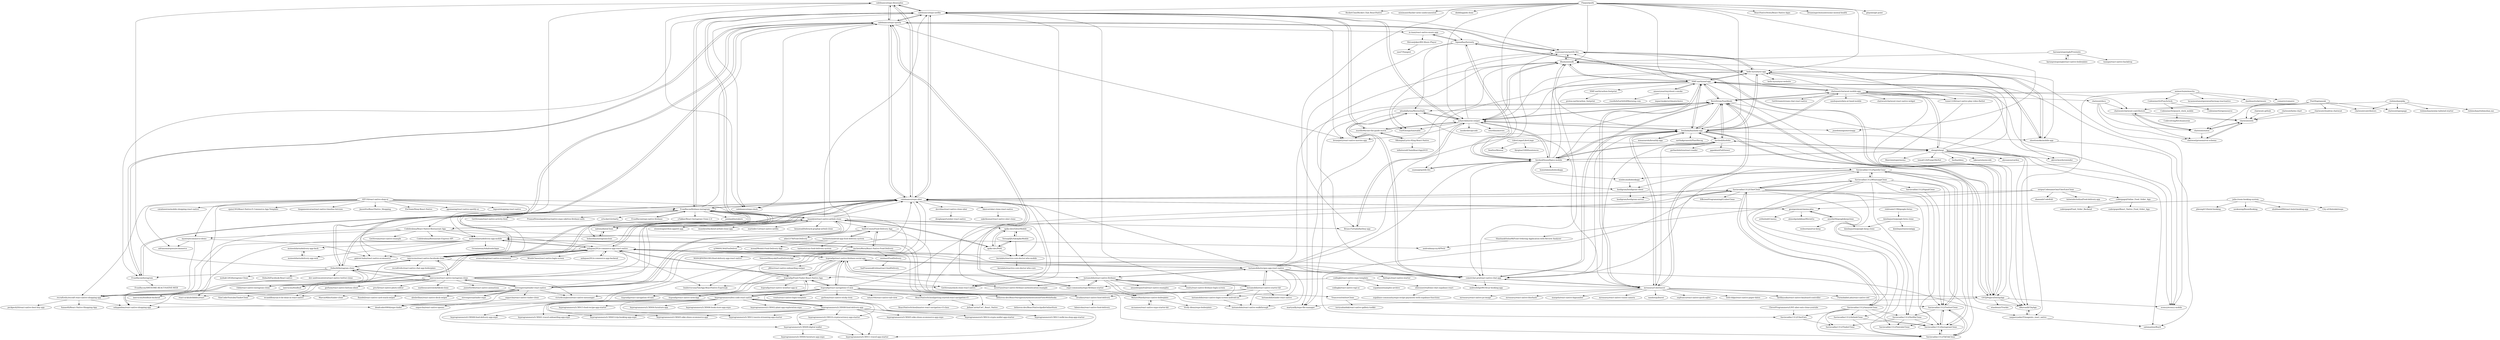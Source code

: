 digraph G {
"calebnance/expo-disneyplus" -> "calebnance/expo-netflix"
"calebnance/expo-disneyplus" -> "calebnance/expo-spotify"
"calebnance/expo-disneyplus" -> "calebnance/expo-uber"
"calebnance/expo-disneyplus" -> "calebnance/expo-slack"
"ATF19/react-native-shop-ui" -> "catalinmiron/mobile-shopping-react-native" ["e"=1]
"ATF19/react-native-shop-ui" -> "imandyie/react-native-airbnb-clone"
"ATF19/react-native-shop-ui" -> "sjain2393/React-Native-E-Commerce-App-Template"
"ATF19/react-native-shop-ui" -> "EvanBacon/firebase-instagram"
"ATF19/react-native-shop-ui" -> "adrianomarquess/ecommerce"
"ATF19/react-native-shop-ui" -> "Codebrahma/React-Native-Restaurant-App"
"ATF19/react-native-shop-ui" -> "thegamenicorus/react-native-timeline-listview" ["e"=1]
"ATF19/react-native-shop-ui" -> "JasonStu/ReactNative_Shopping" ["e"=1]
"ATF19/react-native-shop-ui" -> "EleTeam/Shop-React-Native" ["e"=1]
"ATF19/react-native-shop-ui" -> "moiseshilario/delivery-app-mobile"
"ATF19/react-native-shop-ui" -> "ggomaeng/react-native-spotify-ui" ["e"=1]
"ATF19/react-native-shop-ui" -> "bigsui/shopping-react-native" ["e"=1]
"ATF19/react-native-shop-ui" -> "recraftrelic/recraft-react-native-shopping-app"
"ATF19/react-native-shop-ui" -> "myntra/ecommerce-demo"
"ATF19/react-native-shop-ui" -> "react-ui-kit/dribbble2react" ["e"=1]
"SKempin/Lyrics-King-React-Native" -> "murillo94/cine-the-guide-movie"
"SKempin/Lyrics-King-React-Native" -> "Illu/moonwalk"
"SKempin/Lyrics-King-React-Native" -> "infinitered/ChainReactApp2019" ["e"=1]
"chatwoot/chatwoot-mobile-app" -> "BernStrom/YumMeals"
"chatwoot/chatwoot-mobile-app" -> "chatwoot/chatwoot-react-native-widget"
"chatwoot/chatwoot-mobile-app" -> "ecency/ecency-mobile"
"chatwoot/chatwoot-mobile-app" -> "chatwoot/docs"
"chatwoot/chatwoot-mobile-app" -> "osamaqarem/spotify-lite"
"chatwoot/chatwoot-mobile-app" -> "hello-nyxo/nyxo-app"
"chatwoot/chatwoot-mobile-app" -> "NMF-earth/nmf-app"
"chatwoot/chatwoot-mobile-app" -> "heylinda/heylinda-app"
"chatwoot/chatwoot-mobile-app" -> "llRizvanll/CliqApp"
"chatwoot/chatwoot-mobile-app" -> "chatwoot/chatwoot-contributors"
"chatwoot/chatwoot-mobile-app" -> "GetStream/stream-chat-react-native" ["e"=1]
"chatwoot/chatwoot-mobile-app" -> "tunm1228/react-native-play-video-flatlist"
"chatwoot/chatwoot-mobile-app" -> "umdsquare/data-at-hand-mobile"
"chatwoot/chatwoot-mobile-app" -> "ulangi/ulangi"
"chatwoot/chatwoot-mobile-app" -> "GSTJ/PegavaDatingApp"
"Flaque/quirk" -> "Illu/moonwalk"
"Flaque/quirk" -> "azhavrid/movie-swiper"
"Flaque/quirk" -> "heylinda/heylinda-app"
"Flaque/quirk" -> "NMF-earth/nmf-app"
"Flaque/quirk" -> "ReactNativeNews/React-Native-Apps" ["e"=1]
"Flaque/quirk" -> "farshed/SoundSpice-mobile"
"Flaque/quirk" -> "dreamingechoes/awesome-mental-health" ["e"=1]
"Flaque/quirk" -> "Bruno-Furtado/fastbuy-app"
"Flaque/quirk" -> "gitpoint/git-point" ["e"=1]
"Flaque/quirk" -> "hello-nyxo/nyxo-app"
"Flaque/quirk" -> "RocketChat/Rocket.Chat.ReactNative" ["e"=1]
"Flaque/quirk" -> "minimaxir/hacker-news-undocumented" ["e"=1]
"Flaque/quirk" -> "calebnance/expo-netflix"
"Flaque/quirk" -> "junedomingo/movieapp" ["e"=1]
"Flaque/quirk" -> "skidding/jobs-done" ["e"=1]
"sanjeevyadavIT/magento_react_native" -> "salomaoluiz/BuyIt"
"sanjeevyadavIT/magento_react_native" -> "llRizvanll/CliqApp"
"anhquan291/e-commerce-app-react-native" -> "anhquan291/e-commerce-app-backend"
"anhquan291/e-commerce-app-react-native" -> "eramudeep/react-native-ecommerce"
"anhquan291/e-commerce-app-react-native" -> "moiseshilario/delivery-app-mobile"
"anhquan291/e-commerce-app-react-native" -> "gabriel-hahn/react-native-ecommerce"
"anhquan291/e-commerce-app-react-native" -> "recraftrelic/recraft-react-native-shopping-app"
"anhquan291/e-commerce-app-react-native" -> "sanjeevyadavIT/magento_react_native"
"anhquan291/e-commerce-app-react-native" -> "solygambas/react-native-shopping-app"
"anhquan291/e-commerce-app-react-native" -> "cometchat-pro/react-native-chat-app"
"anhquan291/e-commerce-app-react-native" -> "WrathChaos/react-native-login-screen" ["e"=1]
"anhquan291/e-commerce-app-react-native" -> "iamvucms/react-native-facebook-clone"
"anhquan291/e-commerce-app-react-native" -> "itzpradip/Food-Finder-React-Native-App"
"anhquan291/e-commerce-app-react-native" -> "andresfelipe9619/car-booking-app"
"anhquan291/e-commerce-app-react-native" -> "calebnance/expo-uber"
"anhquan291/e-commerce-app-react-native" -> "itzpradip/react-native-firebase-social-app"
"anhquan291/e-commerce-app-react-native" -> "leaderruvuna/TaxiApp-ReactNative-ExpressJs"
"instamobile/recipes-app-react-native" -> "instamobile/react-native-starter-kit"
"instamobile/recipes-app-react-native" -> "cometchat-pro/react-native-chat-app"
"instamobile/recipes-app-react-native" -> "anhquan291/e-commerce-app-react-native"
"instamobile/recipes-app-react-native" -> "itzpradip/react-native-firebase-social-app"
"instamobile/recipes-app-react-native" -> "instamobile/react-native-firebase"
"instamobile/recipes-app-react-native" -> "BernStrom/YumMeals"
"instamobile/recipes-app-react-native" -> "instamobile/tinder-react-native"
"instamobile/recipes-app-react-native" -> "flatlogic/react-native-starter" ["e"=1]
"instamobile/recipes-app-react-native" -> "instamobile/react-native-walkthrough"
"instamobile/recipes-app-react-native" -> "instamobile/react-native-login-screen-android-ios"
"instamobile/recipes-app-react-native" -> "mrousavy/Colorwaver"
"instamobile/recipes-app-react-native" -> "heylinda/heylinda-app"
"instamobile/recipes-app-react-native" -> "itzpradip/Food-Finder-React-Native-App"
"instamobile/recipes-app-react-native" -> "calebnance/expo-uber"
"instamobile/recipes-app-react-native" -> "farshed/SoundSpice-mobile"
"stevenpersia/tinder-react-native" -> "stevenpersia/tinder-expo"
"stevenpersia/tinder-react-native" -> "imandyie/react-native-airbnb-clone"
"stevenpersia/tinder-react-native" -> "lhandel/react-native-card-stack-swiper" ["e"=1]
"stevenpersia/tinder-react-native" -> "alexbrillant/react-native-deck-swiper" ["e"=1]
"stevenpersia/tinder-react-native" -> "calebnance/expo-uber"
"stevenpersia/tinder-react-native" -> "iamvucms/react-native-instagram-clone"
"stevenpersia/tinder-react-native" -> "calebnance/expo-spotify"
"stevenpersia/tinder-react-native" -> "ozgurchn/react-native-tinder-clone"
"stevenpersia/tinder-react-native" -> "SimCoderYoutube/TinderClone" ["e"=1]
"stevenpersia/tinder-react-native" -> "deadcoder0904/expo-tinder"
"stevenpersia/tinder-react-native" -> "EvanBacon/firebase-instagram"
"stevenpersia/tinder-react-native" -> "Doha26/Instagram-clone"
"stevenpersia/tinder-react-native" -> "MarcinMiler/tinder-clone"
"stevenpersia/tinder-react-native" -> "react-ui-kit/dribbble2react" ["e"=1]
"stevenpersia/tinder-react-native" -> "victorkvarghese/react-native-messenger" ["e"=1]
"byprogrammers/lets-code-react-native" -> "byprogrammers/LCRN08-food-delivery-app"
"byprogrammers/lets-code-react-native" -> "byprogrammers/LCRN09-digital-wallet"
"byprogrammers/lets-code-react-native" -> "byprogrammers/LCRN10-cryptocurrency-app-starter"
"byprogrammers/lets-code-react-native" -> "byprogrammers/LCRN11-travel-app-starter"
"byprogrammers/lets-code-react-native" -> "byprogrammers/LCRN12-movie-streaming-app-starter"
"byprogrammers/lets-code-react-native" -> "byprogrammers/LCRN15-food-recipe-app-starter"
"byprogrammers/lets-code-react-native" -> "byprogrammers/LCRN13-milk-tea-shop-app-starter"
"byprogrammers/lets-code-react-native" -> "itzpradip/Food-Finder-React-Native-App"
"byprogrammers/lets-code-react-native" -> "byprogrammers/LCRN08-food-delivery-app-expo"
"byprogrammers/lets-code-react-native" -> "byprogrammers/LCRN04-furniture-app"
"byprogrammers/lets-code-react-native" -> "byprogrammers/LCRN01-travel-onboarding-app-expo"
"byprogrammers/lets-code-react-native" -> "byprogrammers/LCRN03-trip-booking-app-expo"
"byprogrammers/lets-code-react-native" -> "byprogrammers/LCRN06-book-store-app-expo"
"byprogrammers/lets-code-react-native" -> "byprogrammers/LCRN05-nike-shoes-ecommerce-app"
"byprogrammers/lets-code-react-native" -> "byprogrammers/LCRN02-plant-app-exploration-expo"
"codergogoi/Online_Food_Order_App" -> "codergogoi/React_Native_Food_Order_App"
"codergogoi/Online_Food_Order_App" -> "codergogoi/Food_Order_Backend"
"kimlimjustin/google-form-clone" -> "kimlimjustin/google-keep-clone"
"kimlimjustin/google-form-clone" -> "kimlimjustin/socialapp"
"julia-/room-booking-system" -> "jdwong415/hotel-booking"
"julia-/room-booking-system" -> "georgesimos/cinema-plus"
"julia-/room-booking-system" -> "neokoenig/RoomBooking" ["e"=1]
"julia-/room-booking-system" -> "shubhamd99/react-hotel-booking-app"
"julia-/room-booking-system" -> "City-of-Helsinki/respa"
"farshed/SoundSpice-mobile" -> "minhtc/audiobookapp"
"farshed/SoundSpice-mobile" -> "osamaq/spotify-lite"
"farshed/SoundSpice-mobile" -> "azhavrid/movie-swiper"
"farshed/SoundSpice-mobile" -> "Savinvadim1312/SpotifyClone"
"farshed/SoundSpice-mobile" -> "YajanaRao/Serenity"
"farshed/SoundSpice-mobile" -> "farshed/duofolio"
"farshed/SoundSpice-mobile" -> "hooligram/hooligram-client"
"farshed/SoundSpice-mobile" -> "heylinda/heylinda-app"
"farshed/SoundSpice-mobile" -> "cometchat-pro/react-native-chat-app"
"farshed/SoundSpice-mobile" -> "Illu/moonwalk"
"farshed/SoundSpice-mobile" -> "osamaqarem/spotify-lite"
"farshed/SoundSpice-mobile" -> "BernStrom/YumMeals"
"farshed/SoundSpice-mobile" -> "homielab/audiobookapp"
"farshed/SoundSpice-mobile" -> "hello-nyxo/nyxo-app"
"farshed/SoundSpice-mobile" -> "ulangi/ulangi"
"iamvucms/react-native-instagram-clone" -> "iamvucms/react-native-facebook-clone"
"iamvucms/react-native-instagram-clone" -> "Doha26/Instagram-clone"
"iamvucms/react-native-instagram-clone" -> "stevenpersia/tinder-react-native"
"iamvucms/react-native-instagram-clone" -> "1hbb/react-native-instagram-clone"
"iamvucms/react-native-instagram-clone" -> "iamvucms/foodhub"
"iamvucms/react-native-instagram-clone" -> "calebnance/expo-uber"
"iamvucms/react-native-instagram-clone" -> "anhquan291/e-commerce-app-react-native"
"iamvucms/react-native-instagram-clone" -> "wcandillon/can-it-be-done-in-react-native" ["e"=1]
"iamvucms/react-native-instagram-clone" -> "prscX/react-native-photo-editor" ["e"=1]
"iamvucms/react-native-instagram-clone" -> "matheuscastroweb/tiktok-clone" ["e"=1]
"iamvucms/react-native-instagram-clone" -> "juniorforlife/react-native-animations" ["e"=1]
"iamvucms/react-native-instagram-clone" -> "victorkvarghese/react-native-messenger" ["e"=1]
"iamvucms/react-native-instagram-clone" -> "gorhom/react-native-bottom-sheet" ["e"=1]
"iamvucms/react-native-instagram-clone" -> "imandyie/react-native-airbnb-clone"
"iamvucms/react-native-instagram-clone" -> "GetStream/slack-clone-react-native" ["e"=1]
"shwosner/realtime-chat-supabase-react" -> "supabase-community/expo-stripe-payments-with-supabase-functions"
"TernopilJS/AskApikoMobile" -> "kuralabs/reactive-core-doctor-who-mobile"
"TernopilJS/AskApikoMobile" -> "apiko-dev/GitterMobile"
"TernopilJS/AskApikoMobile" -> "apiko-dev/Perfi"
"apiko-dev/GitterMobile" -> "TernopilJS/AskApikoMobile"
"apiko-dev/GitterMobile" -> "apiko-dev/Perfi"
"apiko-dev/GitterMobile" -> "kuralabs/reactive-core-doctor-who-mobile"
"apiko-dev/Perfi" -> "apiko-dev/GitterMobile"
"apiko-dev/Perfi" -> "TernopilJS/AskApikoMobile"
"apiko-dev/Perfi" -> "kuralabs/reactive-core-doctor-who-mobile"
"apiko-dev/Perfi" -> "imandyie/react-native-airbnb-clone"
"imandyie/react-native-airbnb-clone" -> "imandyie/backend-airbnb-clone-app"
"imandyie/react-native-airbnb-clone" -> "stevenpersia/tinder-react-native"
"imandyie/react-native-airbnb-clone" -> "mariodev12/react-native-netflix" ["e"=1]
"imandyie/react-native-airbnb-clone" -> "benawad/fullstack-graphql-airbnb-clone" ["e"=1]
"imandyie/react-native-airbnb-clone" -> "steniowagner/bon-appetit-app" ["e"=1]
"imandyie/react-native-airbnb-clone" -> "calebnance/expo-uber"
"imandyie/react-native-airbnb-clone" -> "GetStream/slack-clone-react-native" ["e"=1]
"imandyie/react-native-airbnb-clone" -> "apiko-dev/Perfi"
"imandyie/react-native-airbnb-clone" -> "Codebrahma/React-Native-Restaurant-App"
"imandyie/react-native-airbnb-clone" -> "EvanBacon/firebase-instagram"
"imandyie/react-native-airbnb-clone" -> "apiko-dev/GitterMobile"
"imandyie/react-native-airbnb-clone" -> "AndroConsis/Food-Delivery-App"
"imandyie/react-native-airbnb-clone" -> "Bruno-Furtado/fastbuy-app"
"imandyie/react-native-airbnb-clone" -> "calebnance/expo-netflix"
"imandyie/react-native-airbnb-clone" -> "saitoxu/InstaClone"
"kuralabs/reactive-core-doctor-who-mobile" -> "kuralabs/reactive-core-doctor-who-core"
"ahnafalfariza/MoviesDaily" -> "azhavrid/movie-swiper"
"ahnafalfariza/MoviesDaily" -> "martymfly/expo-file-manager"
"ahnafalfariza/MoviesDaily" -> "cometchat-pro/react-native-chat-app"
"anselm94/googlekeepclone" -> "kimlimjustin/google-keep-clone"
"anselm94/googlekeepclone" -> "georgesimos/cinema-plus"
"anselm94/googlekeepclone" -> "wobsoriano/vue-keep"
"calebnance/expo-netflix" -> "calebnance/expo-spotify"
"calebnance/expo-netflix" -> "calebnance/expo-disneyplus"
"calebnance/expo-netflix" -> "calebnance/expo-uber"
"calebnance/expo-netflix" -> "calebnance/expo-slack"
"calebnance/expo-netflix" -> "osamaqarem/spotify-lite"
"calebnance/expo-netflix" -> "EvanBacon/Instagram"
"calebnance/expo-netflix" -> "azhavrid/movie-swiper"
"calebnance/expo-netflix" -> "murillo94/cine-the-guide-movie"
"calebnance/expo-netflix" -> "brunojs02/react-native-movies-app"
"calebnance/expo-netflix" -> "iamvucms/react-native-facebook-clone"
"calebnance/expo-netflix" -> "EvanBacon/firebase-instagram"
"calebnance/expo-netflix" -> "GetStream/slack-clone-react-native" ["e"=1]
"calebnance/expo-uber" -> "calebnance/expo-netflix"
"calebnance/expo-uber" -> "calebnance/expo-spotify"
"calebnance/expo-uber" -> "calebnance/expo-disneyplus"
"calebnance/expo-uber" -> "devrdias/react-native-clone-uber"
"calebnance/expo-uber" -> "calebnance/expo-slack"
"calebnance/expo-uber" -> "iamvucms/react-native-facebook-clone"
"calebnance/expo-uber" -> "solygambas/react-native-shopping-app"
"calebnance/expo-uber" -> "hkxicor/uber-clone-react-native"
"calebnance/expo-uber" -> "Savinvadim1312/UberClone"
"calebnance/expo-uber" -> "leaderruvuna/TaxiApp-ReactNative-ExpressJs"
"calebnance/expo-uber" -> "anhquan291/e-commerce-app-react-native"
"calebnance/expo-uber" -> "Doha26/Instagram-clone"
"calebnance/expo-uber" -> "EvanBacon/firebase-instagram"
"calebnance/expo-uber" -> "GetStream/slack-clone-react-native" ["e"=1]
"calebnance/expo-uber" -> "georgesimos/cinema-plus"
"iamvucms/react-native-facebook-clone" -> "iamvucms/react-native-instagram-clone"
"iamvucms/react-native-facebook-clone" -> "Doha26/Instagram-clone"
"iamvucms/react-native-facebook-clone" -> "iamvucms/foodhub"
"iamvucms/react-native-facebook-clone" -> "calebnance/expo-uber"
"iamvucms/react-native-facebook-clone" -> "GetStream/slack-clone-react-native" ["e"=1]
"iamvucms/react-native-facebook-clone" -> "calebnance/expo-spotify"
"iamvucms/react-native-facebook-clone" -> "anhquan291/e-commerce-app-react-native"
"iamvucms/react-native-facebook-clone" -> "calebnance/expo-disneyplus"
"iamvucms/react-native-facebook-clone" -> "recraftrelic/react-native-chat-app-boilerplate"
"iamvucms/react-native-facebook-clone" -> "calebnance/expo-netflix"
"anchetaWern/React-Native-Food-Delivery" -> "moiseshilario/delivery-app-mobile"
"anchetaWern/React-Native-Food-Delivery" -> "MANOJPATRA1991/food-delivery-app-react-native"
"anchetaWern/React-Native-Food-Delivery" -> "sivadass/react-native-food-delivery"
"anchetaWern/React-Native-Food-Delivery" -> "AndroConsis/Food-Delivery-App"
"anchetaWern/React-Native-Food-Delivery" -> "SimonielMusyoki/FoodDeliveryApp"
"anchetaWern/React-Native-Food-Delivery" -> "mishast/FoodDelivery"
"anchetaWern/React-Native-Food-Delivery" -> "solygambas/react-native-shopping-app"
"tunm1228/react-native-play-video-flatlist" -> "llRizvanll/CliqApp"
"animavita/animavita" -> "cometchat-pro/react-native-chat-app"
"animavita/animavita" -> "Codeminer42/Punchclock"
"animavita/animavita" -> "lucasmontano/openweathermap-reactnative" ["e"=1]
"animavita/animavita" -> "BernStrom/YumMeals"
"animavita/animavita" -> "danileao/rocketmusic"
"animavita/animavita" -> "comarev/comarev"
"EvanBacon/expo-native-firebase" -> "EvanBacon/firebase-instagram"
"bithoven-dev/ReactNavigationAuthenticationFlowsWithHooks" -> "bithoven-dev/ReactNativeApolloOnlineStore"
"Savinvadim1312/UberClone" -> "Savinvadim1312/AmazonClone"
"Savinvadim1312/UberClone" -> "Savinvadim1312/UberEats"
"Savinvadim1312/UberClone" -> "Savinvadim1312/WhatsappClone"
"Savinvadim1312/UberClone" -> "Savinvadim1312/InstagramClone"
"Savinvadim1312/UberClone" -> "Savinvadim1312/AirbnbClone"
"Savinvadim1312/UberClone" -> "Savinvadim1312/TikTokClone"
"Savinvadim1312/UberClone" -> "Savinvadim1312/NetflixClone"
"Savinvadim1312/UberClone" -> "Savinvadim1312/SpotifyClone"
"Savinvadim1312/UberClone" -> "Savinvadim1312/TwitterClone"
"Savinvadim1312/UberClone" -> "EfficientProgramming01/uberClone"
"Savinvadim1312/UberClone" -> "calebnance/expo-uber"
"Savinvadim1312/UberClone" -> "Savinvadim1312/YoutubeClone"
"cometchat-pro/react-native-chat-app" -> "BernStrom/YumMeals"
"cometchat-pro/react-native-chat-app" -> "ahnafalfariza/MoviesDaily"
"cometchat-pro/react-native-chat-app" -> "andresfelipe9619/car-booking-app"
"cometchat-pro/react-native-chat-app" -> "mrousavy/Colorwaver"
"recraftrelic/recraft-react-native-shopping-app" -> "peckpeck20/react-native-best-buy-app"
"recraftrelic/recraft-react-native-shopping-app" -> "solygambas/react-native-shopping-app"
"recraftrelic/recraft-react-native-shopping-app" -> "Sanan4li/React-Native-Shopping-App"
"LibreLingo/LibreLingo" -> "tkrajina/10000sentences"
"LibreLingo/LibreLingo" -> "SeaDve/Mousai" ["e"=1]
"LibreLingo/LibreLingo" -> "ulangi/ulangi"
"byprogrammers/LCRN09-digital-wallet" -> "byprogrammers/LCRN11-travel-app-starter"
"byprogrammers/LCRN09-digital-wallet" -> "byprogrammers/LCRN04-furniture-app-expo"
"mcnamee/react-native-expo-starter-kit" -> "WataruMaeda/react-native-boilerplate"
"georgesimos/cinema-plus" -> "orifmilod/iCinema" ["e"=1]
"georgesimos/cinema-plus" -> "calebnance/expo-uber"
"georgesimos/cinema-plus" -> "ahmedgulabkhan/MovieGo"
"georgesimos/cinema-plus" -> "anselm94/googlekeepclone"
"mishast/FoodDelivery" -> "SaiPrasannaKrishna/react-foodDelivery"
"instamobile/react-native-firebase" -> "expo-community/expo-firebase-starter"
"instamobile/react-native-firebase" -> "instamobile/react-native-starter-kit"
"instamobile/react-native-firebase" -> "amandeepmittal/react-native-examples" ["e"=1]
"instamobile/react-native-firebase" -> "itzpradip/react-native-firebase-social-app"
"instamobile/react-native-firebase" -> "instamobile/react-native-walkthrough"
"instamobile/react-native-firebase" -> "venits/react-native-firebase-login-screen" ["e"=1]
"instamobile/react-native-firebase" -> "instamobile/recipes-app-react-native"
"instamobile/react-native-firebase" -> "calebnance/expo-uber"
"instamobile/react-native-firebase" -> "instamobile/react-native-login-screen-android-ios"
"instamobile/react-native-firebase" -> "WataruMaeda/react-native-boilerplate"
"instamobile/react-native-firebase" -> "invertase/react-native-firebase-authentication-example"
"minhtc/audiobookapp" -> "hooligram/hooligram-client"
"sergeyCodenameOne/UberEatsClone" -> "shannah/CodeRAD"
"sergeyCodenameOne/UberEatsClone" -> "calebnance/expo-uber"
"sergeyCodenameOne/UberEatsClone" -> "ShashankSinha98/Food-Ordering-Application-with-Review-Analyzer"
"sergeyCodenameOne/UberEatsClone" -> "Ashwinbicholiya/Food-delivery-app" ["e"=1]
"sergeyCodenameOne/UberEatsClone" -> "codergogoi/Online_Food_Order_App"
"calebnance/expo-spotify" -> "calebnance/expo-netflix"
"calebnance/expo-spotify" -> "calebnance/expo-uber"
"calebnance/expo-spotify" -> "calebnance/expo-disneyplus"
"calebnance/expo-spotify" -> "calebnance/expo-slack"
"calebnance/expo-spotify" -> "EvanBacon/Instagram"
"calebnance/expo-spotify" -> "osamaqarem/spotify-lite"
"calebnance/expo-spotify" -> "iamvucms/react-native-facebook-clone"
"calebnance/expo-spotify" -> "YajanaRao/Serenity"
"calebnance/expo-spotify" -> "brunojs02/react-native-movies-app"
"calebnance/expo-spotify" -> "m-inan/react-native-music-app"
"calebnance/expo-spotify" -> "expo-community/expo-firebase-starter"
"calebnance/expo-spotify" -> "Doha26/Instagram-clone"
"murillo94/cine-the-guide-movie" -> "brunojs02/react-native-movies-app"
"murillo94/cine-the-guide-movie" -> "azhavrid/movie-swiper"
"murillo94/cine-the-guide-movie" -> "SKempin/Lyrics-King-React-Native"
"murillo94/cine-the-guide-movie" -> "calebnance/expo-netflix"
"Doha26/Instagram-clone" -> "Doha26/Facebook-React-native"
"Doha26/Instagram-clone" -> "iamvucms/react-native-instagram-clone"
"Doha26/Instagram-clone" -> "iamvucms/react-native-facebook-clone"
"Doha26/Instagram-clone" -> "1hbb/react-native-instagram-clone"
"Doha26/Instagram-clone" -> "calebnance/expo-uber"
"Doha26/Instagram-clone" -> "dev-andremonteiro/react-native-twitter-clone" ["e"=1]
"Doha26/Instagram-clone" -> "EvanBacon/Instagram"
"Doha26/Instagram-clone" -> "deadcoder0904/expo-tinder"
"Doha26/Instagram-clone" -> "calebnance/expo-spotify"
"Doha26/Instagram-clone" -> "calebnance/expo-disneyplus"
"Doha26/Instagram-clone" -> "mohak1283/Instagram-Clone" ["e"=1]
"rishimohan/pika" -> "rishimohan/rishimohan.me"
"rishimohan/pika" -> "chatwoot/openpage"
"rishimohan/pika" -> "rishimohan/nextjs-tailwind-starter"
"rishimohan/pika" -> "chatwoot/chatwoot-contributors"
"rishimohan/pika" -> "chatwoot/contributors"
"hello-nyxo/nyxo-app" -> "shootismoke/mobile-app"
"hello-nyxo/nyxo-app" -> "NMF-earth/nmf-app"
"hello-nyxo/nyxo-app" -> "osamaqarem/spotify-lite"
"hello-nyxo/nyxo-app" -> "Illu/moonwalk"
"hello-nyxo/nyxo-app" -> "ecency/ecency-mobile"
"hello-nyxo/nyxo-app" -> "hello-nyxo/nyxo-website"
"hello-nyxo/nyxo-app" -> "akiver/wordsreminder"
"hello-nyxo/nyxo-app" -> "heylinda/heylinda-app"
"azhavrid/movie-swiper" -> "Illu/moonwalk"
"azhavrid/movie-swiper" -> "ahnafalfariza/MoviesDaily"
"azhavrid/movie-swiper" -> "farshed/SoundSpice-mobile"
"azhavrid/movie-swiper" -> "brunojs02/react-native-movies-app"
"azhavrid/movie-swiper" -> "BernStrom/YumMeals"
"azhavrid/movie-swiper" -> "Bruno-Furtado/fastbuy-app"
"azhavrid/movie-swiper" -> "murillo94/cine-the-guide-movie"
"azhavrid/movie-swiper" -> "EarlGeorge/timetable"
"azhavrid/movie-swiper" -> "calebnance/expo-netflix"
"azhavrid/movie-swiper" -> "osamaqarem/spotify-lite"
"azhavrid/movie-swiper" -> "junedomingo/movieapp" ["e"=1]
"azhavrid/movie-swiper" -> "heylinda/heylinda-app"
"azhavrid/movie-swiper" -> "hello-nyxo/nyxo-app"
"azhavrid/movie-swiper" -> "insiderdev/qrcode"
"azhavrid/movie-swiper" -> "vitordino/movies"
"expo-community/expo-firebase-starter" -> "instamobile/react-native-firebase"
"expo-community/expo-firebase-starter" -> "calebnance/expo-spotify"
"expo-community/expo-firebase-starter" -> "calebnance/expo-uber"
"expo-community/expo-firebase-starter" -> "WataruMaeda/react-native-boilerplate"
"osamaq/spotify-lite" -> "farshed/SoundSpice-mobile"
"Illu/moonwalk" -> "azhavrid/movie-swiper"
"Illu/moonwalk" -> "hello-nyxo/nyxo-app"
"Illu/moonwalk" -> "NMF-earth/nmf-app"
"Illu/moonwalk" -> "EarlGeorge/timetable"
"Illu/moonwalk" -> "osamaqarem/spotify-lite"
"Illu/moonwalk" -> "shootismoke/mobile-app"
"Illu/moonwalk" -> "cometchat-pro/react-native-chat-app"
"m-inan/react-native-music-app" -> "YajanaRao/Serenity"
"m-inan/react-native-music-app" -> "ShivamJoker/RN-Music-Player"
"osamaqarem/spotify-lite" -> "hello-nyxo/nyxo-app"
"osamaqarem/spotify-lite" -> "tunm1228/react-native-play-video-flatlist"
"osamaqarem/spotify-lite" -> "EarlGeorge/timetable"
"osamaqarem/spotify-lite" -> "Illu/moonwalk"
"osamaqarem/spotify-lite" -> "calebnance/expo-spotify"
"NMF-earth/carbon-footprint" -> "protea-earth/carbon_footprint"
"NMF-earth/nmf-app" -> "hello-nyxo/nyxo-app"
"NMF-earth/nmf-app" -> "shootismoke/mobile-app"
"NMF-earth/nmf-app" -> "amaurymartiny/shoot-i-smoke"
"NMF-earth/nmf-app" -> "heylinda/heylinda-app"
"NMF-earth/nmf-app" -> "Illu/moonwalk"
"NMF-earth/nmf-app" -> "NMF-earth/carbon-footprint"
"NMF-earth/nmf-app" -> "BernStrom/YumMeals"
"NMF-earth/nmf-app" -> "osamaqarem/spotify-lite"
"NMF-earth/nmf-app" -> "chatwoot/chatwoot-mobile-app"
"NMF-earth/nmf-app" -> "osamaq/spotify-lite"
"NMF-earth/nmf-app" -> "mrousavy/Colorwaver"
"NMF-earth/nmf-app" -> "GSTJ/PegavaDatingApp"
"NMF-earth/nmf-app" -> "salomaoluiz/BuyIt"
"NMF-earth/nmf-app" -> "cometchat-pro/react-native-chat-app"
"NMF-earth/nmf-app" -> "azhavrid/movie-swiper"
"instamobile/react-native-starter-kit" -> "instamobile/react-native-firebase"
"instamobile/react-native-starter-kit" -> "instamobile/recipes-app-react-native"
"instamobile/react-native-starter-kit" -> "instamobile/react-native-walkthrough"
"instamobile/react-native-starter-kit" -> "instamobile/tinder-react-native"
"instamobile/react-native-starter-kit" -> "recraftrelic/recraft-react-native-shopping-app"
"instamobile/react-native-starter-kit" -> "instamobile/react-native-login-screen-android-ios"
"instamobile/react-native-starter-kit" -> "victorkvarghese/react-native-messenger" ["e"=1]
"instamobile/react-native-starter-kit" -> "sivadass/react-native-food-delivery"
"instamobile/react-native-starter-kit" -> "calebnance/expo-netflix"
"itzpradip/Food-Finder-React-Native-App" -> "itzpradip/react-native-firebase-social-app"
"itzpradip/Food-Finder-React-Native-App" -> "itzpradip/react-navigation-v5-mix"
"itzpradip/Food-Finder-React-Native-App" -> "byprogrammers/lets-code-react-native"
"itzpradip/Food-Finder-React-Native-App" -> "itzpradip/react-native-newsApp"
"itzpradip/Food-Finder-React-Native-App" -> "anhquan291/e-commerce-app-react-native"
"itzpradip/Food-Finder-React-Native-App" -> "calebnance/expo-uber"
"itzpradip/Food-Finder-React-Native-App" -> "leaderruvuna/TaxiApp-ReactNative-ExpressJs"
"itzpradip/Food-Finder-React-Native-App" -> "itzpradip/react-native-weather-app-ui"
"karanpratapsingh/Proximity" -> "karanpratapsingh/react-native-boilerplate"
"karanpratapsingh/Proximity" -> "tmmgn/react-native-backdrop"
"karanpratapsingh/Proximity" -> "Illu/moonwalk"
"rohitsaini1196/google-forms" -> "kimlimjustin/google-form-clone"
"instamobile/react-native-login-screen-android-ios" -> "instamobile/react-native-walkthrough"
"itzpradip/react-native-firebase-social-app" -> "itzpradip/Food-Finder-React-Native-App"
"itzpradip/react-native-firebase-social-app" -> "itzpradip/react-navigation-v5-mix"
"itzpradip/react-native-firebase-social-app" -> "anhquan291/e-commerce-app-react-native"
"itzpradip/react-native-firebase-social-app" -> "instamobile/react-native-firebase"
"itzpradip/react-native-firebase-social-app" -> "itzpradip/react-navigation-v6-mix"
"itzpradip/react-native-firebase-social-app" -> "cometchat-pro/react-native-chat-app"
"itzpradip/react-native-firebase-social-app" -> "instamobile/recipes-app-react-native"
"itzpradip/react-native-firebase-social-app" -> "invertase/react-native-firebase-authentication-example"
"itzpradip/react-native-firebase-social-app" -> "jfilter/react-native-onboarding-swiper" ["e"=1]
"itzpradip/react-native-firebase-social-app" -> "itzpradip/react-native-newsApp"
"EvanBacon/Instagram" -> "EvanBacon/AWESOME-REACT-NATIVE-WEB" ["e"=1]
"EvanBacon/Instagram" -> "calebnance/expo-spotify"
"EvanBacon/Instagram" -> "EvanBacon/firebase-instagram"
"Trancever/twitterClone" -> "Savinvadim1312/TwitterClone"
"Trancever/twitterClone" -> "terrysahaidak/react-native-gallery-toolkit" ["e"=1]
"YajanaRao/Serenity" -> "martymfly/expo-file-manager"
"YajanaRao/Serenity" -> "m-inan/react-native-music-app"
"YajanaRao/Serenity" -> "GSTJ/PegavaDatingApp"
"YajanaRao/Serenity" -> "farshed/SoundSpice-mobile"
"YajanaRao/Serenity" -> "ahnafalfariza/MoviesDaily"
"YajanaRao/Serenity" -> "osamaqarem/spotify-lite"
"AndroConsis/Food-Delivery-App" -> "sivadass/react-native-food-delivery"
"AndroConsis/Food-Delivery-App" -> "anchetaWern/React-Native-Food-Delivery"
"AndroConsis/Food-Delivery-App" -> "tazimete/android-app-food-delivery-system"
"AndroConsis/Food-Delivery-App" -> "moiseshilario/delivery-app-mobile"
"AndroConsis/Food-Delivery-App" -> "adar2378/Food-Delivery"
"saitoxu/InstaClone" -> "holasebas/instagramclone"
"saitoxu/InstaClone" -> "EvanBacon/firebase-instagram"
"holasebas/instagramclone" -> "saitoxu/InstaClone"
"Codebrahma/React-Native-Restaurant-App" -> "Codebrahma/Restaurant-Express-API"
"Codebrahma/React-Native-Restaurant-App" -> "myntra/ecommerce-demo"
"Codebrahma/React-Native-Restaurant-App" -> "sivadass/react-native-food-delivery"
"Codebrahma/React-Native-Restaurant-App" -> "moiseshilario/delivery-app-mobile"
"Codebrahma/React-Native-Restaurant-App" -> "recraftrelic/recraft-react-native-shopping-app"
"Codebrahma/React-Native-Restaurant-App" -> "anhquan291/e-commerce-app-react-native"
"Codebrahma/React-Native-Restaurant-App" -> "imandyie/react-native-airbnb-clone"
"Codebrahma/React-Native-Restaurant-App" -> "GetStream/react-native-example" ["e"=1]
"Codebrahma/React-Native-Restaurant-App" -> "gabriel-hahn/react-native-ecommerce"
"itzpradip/react-navigation-v5-mix" -> "itzpradip/Food-Finder-React-Native-App"
"itzpradip/react-navigation-v5-mix" -> "itzpradip/react-native-firebase-social-app"
"itzpradip/react-navigation-v5-mix" -> "bithoven-dev/ReactNavigationAuthenticationFlowsWithHooks"
"itzpradip/react-navigation-v5-mix" -> "byprogrammers/lets-code-react-native"
"itzpradip/react-navigation-v5-mix" -> "ReactNativeSchool/getting-started-react-navigation-v5"
"itzpradip/react-navigation-v5-mix" -> "venits/react-native-login-template" ["e"=1]
"itzpradip/react-navigation-v5-mix" -> "itzpradip/react-navigation-v6-mix"
"itzpradip/react-navigation-v5-mix" -> "itzpradip/react-native-newsApp"
"itzpradip/react-navigation-v5-mix" -> "byprogrammers/LCRN08-food-delivery-app"
"itzpradip/react-navigation-v5-mix" -> "Savinvadim1312/UberClone"
"itzpradip/react-navigation-v5-mix" -> "gorhom/react-native-sticky-item" ["e"=1]
"itzpradip/react-navigation-v5-mix" -> "Trancever/twitterClone"
"itzpradip/react-navigation-v5-mix" -> "wcandillon/can-it-be-done-in-react-native" ["e"=1]
"itzpradip/react-navigation-v5-mix" -> "JulianCurrie/CwC_React_Native"
"itzpradip/react-navigation-v5-mix" -> "satya164/react-native-tab-view" ["e"=1]
"Savinvadim1312/UberEats" -> "Savinvadim1312/TinderClone"
"Savinvadim1312/WhatsappClone" -> "Savinvadim1312/InstagramClone"
"Savinvadim1312/WhatsappClone" -> "Savinvadim1312/TwitterClone"
"Savinvadim1312/WhatsappClone" -> "Savinvadim1312/SpotifyClone"
"Savinvadim1312/WhatsappClone" -> "Savinvadim1312/TikTokClone"
"Savinvadim1312/WhatsappClone" -> "Savinvadim1312/SignalClone"
"Savinvadim1312/WhatsappClone" -> "Savinvadim1312/UberClone"
"Savinvadim1312/WhatsappClone" -> "Savinvadim1312/NetflixClone"
"Savinvadim1312/WhatsappClone" -> "Savinvadim1312/AmazonClone"
"Savinvadim1312/WhatsappClone" -> "Savinvadim1312/YoutubeClone"
"farshed/duofolio" -> "BernStrom/YumMeals"
"farshed/duofolio" -> "farshed/SoundSpice-mobile"
"farshed/duofolio" -> "heylinda/heylinda-app"
"farshed/duofolio" -> "gerhardsletten/react-reader" ["e"=1]
"farshed/duofolio" -> "cometchat-pro/react-native-chat-app"
"farshed/duofolio" -> "mrousavy/Colorwaver"
"farshed/duofolio" -> "ulangi/ulangi"
"farshed/duofolio" -> "pgaskin/ePubViewer" ["e"=1]
"mrousavy/Colorwaver" -> "BernStrom/YumMeals"
"mrousavy/Colorwaver" -> "heylinda/heylinda-app"
"mrousavy/Colorwaver" -> "cometchat-pro/react-native-chat-app"
"mrousavy/Colorwaver" -> "GSTJ/PegavaDatingApp"
"mrousavy/Colorwaver" -> "kirillzyusko/react-native-keyboard-controller" ["e"=1]
"mrousavy/Colorwaver" -> "FormidableLabs/react-native-owl" ["e"=1]
"mrousavy/Colorwaver" -> "ahnafalfariza/MoviesDaily"
"mrousavy/Colorwaver" -> "mrousavy/react-native-jsi-image" ["e"=1]
"mrousavy/Colorwaver" -> "mrousavy/react-native-blurhash" ["e"=1]
"mrousavy/Colorwaver" -> "margelo/react-native-bignumber" ["e"=1]
"mrousavy/Colorwaver" -> "mrousavy/react-native-vision-camera" ["e"=1]
"mrousavy/Colorwaver" -> "NMF-earth/nmf-app"
"mrousavy/Colorwaver" -> "nandorojo/burnt" ["e"=1]
"mrousavy/Colorwaver" -> "ospfranco/react-native-quick-sqlite" ["e"=1]
"mrousavy/Colorwaver" -> "web-ridge/react-native-paper-dates" ["e"=1]
"mmazzarolo/breathly-app" -> "heylinda/heylinda-app"
"eramudeep/react-native-ecommerce" -> "anhquan291/e-commerce-app-react-native"
"codingki/react-native-expo-template" -> "codingki/react-native-rapi-ui"
"codingki/react-native-expo-template" -> "shwosner/realtime-chat-supabase-react"
"codingki/react-native-expo-template" -> "expo-community/expo-firebase-starter"
"codingki/react-native-expo-template" -> "supabase/examples-archive"
"heylinda/heylinda-app" -> "BernStrom/YumMeals"
"heylinda/heylinda-app" -> "mrousavy/Colorwaver"
"heylinda/heylinda-app" -> "NMF-earth/nmf-app"
"heylinda/heylinda-app" -> "GSTJ/PegavaDatingApp"
"heylinda/heylinda-app" -> "shootismoke/mobile-app"
"heylinda/heylinda-app" -> "hello-nyxo/nyxo-app"
"heylinda/heylinda-app" -> "cometchat-pro/react-native-chat-app"
"heylinda/heylinda-app" -> "farshed/SoundSpice-mobile"
"heylinda/heylinda-app" -> "azhavrid/movie-swiper"
"heylinda/heylinda-app" -> "farshed/duofolio"
"heylinda/heylinda-app" -> "chatwoot/chatwoot-mobile-app"
"heylinda/heylinda-app" -> "Illu/moonwalk"
"heylinda/heylinda-app" -> "sarthakpranesh/PlantRecog"
"heylinda/heylinda-app" -> "mmazzarolo/breathly-app"
"heylinda/heylinda-app" -> "llRizvanll/CliqApp"
"Savinvadim1312/SpotifyClone" -> "Savinvadim1312/InstagramClone"
"Savinvadim1312/SpotifyClone" -> "Savinvadim1312/TwitterClone"
"Savinvadim1312/SpotifyClone" -> "hooligram/hooligram-client"
"Savinvadim1312/SpotifyClone" -> "Savinvadim1312/TikTokClone"
"Savinvadim1312/SpotifyClone" -> "Savinvadim1312/WhatsappClone"
"Savinvadim1312/SpotifyClone" -> "minhtc/audiobookapp"
"Savinvadim1312/SpotifyClone" -> "hooligram/hooligram-server"
"BernStrom/YumMeals" -> "cometchat-pro/react-native-chat-app"
"BernStrom/YumMeals" -> "mrousavy/Colorwaver"
"BernStrom/YumMeals" -> "heylinda/heylinda-app"
"BernStrom/YumMeals" -> "GSTJ/PegavaDatingApp"
"BernStrom/YumMeals" -> "ahnafalfariza/MoviesDaily"
"BernStrom/YumMeals" -> "martymfly/expo-file-manager"
"BernStrom/YumMeals" -> "azhavrid/movie-swiper"
"BernStrom/YumMeals" -> "farshed/duofolio"
"BernStrom/YumMeals" -> "llRizvanll/CliqApp"
"BernStrom/YumMeals" -> "chatwoot/chatwoot-mobile-app"
"BernStrom/YumMeals" -> "NMF-earth/nmf-app"
"WataruMaeda/react-native-boilerplate" -> "mcnamee/react-native-expo-starter-kit"
"WataruMaeda/react-native-boilerplate" -> "Vivify-Ideas/expo-boilerplate"
"byprogrammers/LCRN08-food-delivery-app" -> "byprogrammers/LCRN09-digital-wallet"
"byprogrammers/LCRN08-food-delivery-app" -> "byprogrammers/LCRN12-movie-streaming-app-starter"
"byprogrammers/LCRN08-food-delivery-app" -> "byprogrammers/LCRN11-travel-app-starter"
"byprogrammers/LCRN08-food-delivery-app" -> "byprogrammers/LCRN10-cryptocurrency-app-starter"
"byprogrammers/LCRN08-food-delivery-app" -> "byprogrammers/LCRN08-food-delivery-app-expo"
"byprogrammers/LCRN08-food-delivery-app" -> "byprogrammers/lets-code-react-native"
"byprogrammers/LCRN08-food-delivery-app" -> "byprogrammers/LCRN01-travel-onboarding-app-expo"
"byprogrammers/LCRN08-food-delivery-app" -> "byprogrammers/LCRN03-trip-booking-app-expo"
"byprogrammers/LCRN08-food-delivery-app" -> "byprogrammers/LCRN05-nike-shoes-ecommerce-app"
"byprogrammers/LCRN08-food-delivery-app" -> "byprogrammers/LCRN05-nike-shoes-ecommerce-app-expo"
"byprogrammers/LCRN08-food-delivery-app" -> "byprogrammers/LCRN13-milk-tea-shop-app-starter"
"byprogrammers/LCRN08-food-delivery-app" -> "byprogrammers/LCRN14-crypto-wallet-app-starter"
"tazimete/android-app-food-delivery-system" -> "tazimete/cms-food-delivery-system"
"tazimete/android-app-food-delivery-system" -> "q396692364/FooDeliver"
"tazimete/android-app-food-delivery-system" -> "AndroConsis/Food-Delivery-App"
"tazimete/android-app-food-delivery-system" -> "androidmaycry/APPetit"
"tazimete/android-app-food-delivery-system" -> "monal/Wedeli-Food-Delivery-App"
"sivadass/react-native-food-delivery" -> "fabnicolas/react-native-food-delivery"
"PostHog/squeak" -> "chatwoot/chatwoot-contributors"
"PostHog/squeak" -> "chatwoot/contributors"
"PostHog/squeak" -> "chatwoot/utils"
"PostHog/squeak" -> "chatwoot/status"
"PostHog/squeak" -> "chatwoot/cloudron-chatwoot"
"PostHog/squeak" -> "chatwoot/openpage"
"moiseshilario/delivery-app-back" -> "moiseshilario/delivery-app-web"
"moiseshilario/delivery-app-mobile" -> "moiseshilario/delivery-app-back"
"moiseshilario/delivery-app-mobile" -> "anchetaWern/React-Native-Food-Delivery"
"moiseshilario/delivery-app-mobile" -> "moiseshilario/delivery-app-web"
"moiseshilario/delivery-app-mobile" -> "sivadass/react-native-food-delivery"
"moiseshilario/delivery-app-mobile" -> "solygambas/react-native-shopping-app"
"moiseshilario/delivery-app-mobile" -> "anhquan291/e-commerce-app-react-native"
"moiseshilario/delivery-app-mobile" -> "gabriel-hahn/react-native-ecommerce"
"moiseshilario/delivery-app-mobile" -> "recraftrelic/recraft-react-native-shopping-app"
"moiseshilario/delivery-app-mobile" -> "Ocraniawan/ArkafoodelApps"
"hooligram/hooligram-client" -> "hooligram/hooligram-server"
"EvanBacon/firebase-instagram" -> "saitoxu/InstaClone"
"EvanBacon/firebase-instagram" -> "EvanBacon/Instagram"
"EvanBacon/firebase-instagram" -> "EvanBacon/expo-native-firebase"
"EvanBacon/firebase-instagram" -> "deadcoder0904/expo-tinder"
"EvanBacon/firebase-instagram" -> "calebnance/expo-uber"
"EvanBacon/firebase-instagram" -> "calebnance/expo-netflix"
"EvanBacon/firebase-instagram" -> "imandyie/react-native-airbnb-clone"
"EvanBacon/firebase-instagram" -> "yTakkar/React-Instagram-Clone-2.0" ["e"=1]
"EvanBacon/firebase-instagram" -> "jamland/instabyte"
"EvanBacon/firebase-instagram" -> "GetStream/react-native-activity-feed" ["e"=1]
"EvanBacon/firebase-instagram" -> "calebnance/expo-spotify"
"EvanBacon/firebase-instagram" -> "iamvucms/react-native-facebook-clone"
"EvanBacon/firebase-instagram" -> "holasebas/instagramclone"
"EvanBacon/firebase-instagram" -> "PramodVemulapalli/reactnative-expo-uikitten-firebase-auth"
"EvanBacon/firebase-instagram" -> "srtucker22/chatty" ["e"=1]
"CleverProgrammers/LIVE-uber-eats-clone-youtube" -> "Savinvadim1312/UberEats"
"hkxicor/uber-clone-react-native" -> "saketkumar/react-native-uber-clone"
"ozgurchn/react-native-tinder-clone" -> "ozgurchn/react-native-openxc"
"byprogrammers/LCRN10-cryptocurrency-app-starter" -> "byprogrammers/LCRN09-digital-wallet"
"byprogrammers/LCRN10-cryptocurrency-app-starter" -> "byprogrammers/LCRN11-travel-app-starter"
"ReactNativeSchool/getting-started-react-navigation-v5" -> "ReactNativeSchool/master-react-navigation-v5-class"
"ReactNativeSchool/getting-started-react-navigation-v5" -> "JulianCurrie/CwC_React_Native"
"Savinvadim1312/NetflixClone" -> "Savinvadim1312/YoutubeClone"
"Savinvadim1312/NetflixClone" -> "Savinvadim1312/InstagramClone"
"Savinvadim1312/NetflixClone" -> "Savinvadim1312/TinderClone"
"GSTJ/PegavaDatingApp" -> "etasdemir/Trackie"
"GSTJ/PegavaDatingApp" -> "BernStrom/YumMeals"
"GSTJ/PegavaDatingApp" -> "martymfly/expo-file-manager"
"GSTJ/PegavaDatingApp" -> "heylinda/heylinda-app"
"GSTJ/PegavaDatingApp" -> "llRizvanll/CliqApp"
"GSTJ/PegavaDatingApp" -> "YajanaRao/Serenity"
"GSTJ/PegavaDatingApp" -> "ecency/ecency-mobile"
"Savinvadim1312/SignalClone" -> "Savinvadim1312/TwitterClone"
"stevenpersia/tinder-expo" -> "stevenpersia/tinder-react-native"
"stevenpersia/tinder-expo" -> "deadcoder0904/expo-tinder"
"Savinvadim1312/InstagramClone" -> "Savinvadim1312/TwitterClone"
"Savinvadim1312/InstagramClone" -> "Savinvadim1312/TikTokClone"
"devrdias/react-native-clone-uber" -> "douglasporto/uber-react-native"
"llRizvanll/CliqApp" -> "sanjeevyadavIT/magento_react_native"
"iamvucms/foodhub" -> "iamvucms/foodhub-backend"
"myntra/ecommerce-demo" -> "adrianomarquess/ecommerce"
"myntra/ecommerce-demo" -> "recraftrelic/recraft-react-native-shopping-app"
"myntra/ecommerce-demo" -> "gabriel-hahn/react-native-ecommerce"
"ShivamJoker/RN-Music-Player" -> "saa27/Sangeet"
"ShashankSinha98/Food-Ordering-Application-with-Review-Analyzer" -> "androidmaycry/APPetit"
"karanpratapsingh/react-native-boilerplate" -> "karanpratapsingh/Proximity"
"ulangi/ulangi" -> "hello-nyxo/nyxo-app"
"ulangi/ulangi" -> "tema6120/ForgetMeNot" ["e"=1]
"ulangi/ulangi" -> "fasiha/ebisu" ["e"=1]
"ulangi/ulangi" -> "salomaoluiz/BuyIt"
"ulangi/ulangi" -> "lakesare/memcode"
"ulangi/ulangi" -> "chatwoot/chatwoot-mobile-app"
"ulangi/ulangi" -> "alyssaxuu/carden" ["e"=1]
"ulangi/ulangi" -> "NMF-earth/nmf-app"
"ulangi/ulangi" -> "sanjeevyadavIT/magento_react_native"
"ulangi/ulangi" -> "ecency/ecency-mobile"
"ulangi/ulangi" -> "akiver/wordsreminder"
"ulangi/ulangi" -> "farshed/duofolio"
"ulangi/ulangi" -> "farshed/SoundSpice-mobile"
"ulangi/ulangi" -> "Maxvien/supermemo" ["e"=1]
"shootismoke/mobile-app" -> "hello-nyxo/nyxo-app"
"shootismoke/mobile-app" -> "ecency/ecency-mobile"
"shootismoke/mobile-app" -> "NMF-earth/nmf-app"
"moiseshilario/delivery-app-web" -> "moiseshilario/delivery-app-back"
"Bruno-Furtado/fastbuy-app" -> "azhavrid/movie-swiper"
"Savinvadim1312/TwitterClone" -> "Savinvadim1312/InstagramClone"
"Savinvadim1312/TwitterClone" -> "Savinvadim1312/TikTokClone"
"Savinvadim1312/TwitterClone" -> "Savinvadim1312/NetflixClone"
"Savinvadim1312/TwitterClone" -> "Savinvadim1312/SpotifyClone"
"anhquan291/e-commerce-app-backend" -> "anhquan291/e-commerce-app-react-native"
"Savinvadim1312/AmazonClone" -> "Savinvadim1312/NetflixClone"
"Savinvadim1312/AmazonClone" -> "Savinvadim1312/InstagramClone"
"Savinvadim1312/AmazonClone" -> "Savinvadim1312/TinderClone"
"Savinvadim1312/AmazonClone" -> "Savinvadim1312/UberClone"
"Savinvadim1312/AmazonClone" -> "Savinvadim1312/UberEats"
"Savinvadim1312/AmazonClone" -> "Savinvadim1312/AirbnbClone"
"Savinvadim1312/AmazonClone" -> "Savinvadim1312/TikTokClone"
"Savinvadim1312/AirbnbClone" -> "Savinvadim1312/InstagramClone"
"Savinvadim1312/AirbnbClone" -> "Savinvadim1312/TikTokClone"
"amaurymartiny/shoot-i-smoke" -> "NMF-earth/nmf-app"
"amaurymartiny/shoot-i-smoke" -> "rosslh/IsEarthStillWarming.com" ["e"=1]
"amaurymartiny/shoot-i-smoke" -> "impactmakers/climatechoice" ["e"=1]
"Savinvadim1312/TikTokClone" -> "Savinvadim1312/InstagramClone"
"Savinvadim1312/TikTokClone" -> "Savinvadim1312/TwitterClone"
"chatwoot/docs" -> "chatwoot/utils"
"chatwoot/docs" -> "chatwoot/status"
"chatwoot/docs" -> "chatwoot/chatwoot-contributors"
"chatwoot/docs" -> "chatwoot/prosemirror-schema"
"Codeminer42/punch_clock_mobile" -> "Codevolving/fetchsamurais"
"chatwoot/prosemirror-schema" -> "chatwoot/utils"
"Codeminer42/Punchclock" -> "Codeminer42/punch_clock_mobile"
"Codeminer42/Punchclock" -> "Codeminer42/opensource"
"chatwoot/cloudron-chatwoot" -> "chatwoot/utils"
"chatwoot/helm-chart" -> "chatwoot/utils"
"chatwoot/chatwoot-contributors" -> "chatwoot/utils"
"chatwoot/chatwoot-contributors" -> "chatwoot/status"
"chatwoot/chatwoot-contributors" -> "chatwoot/prosemirror-schema"
"chatwoot/.github" -> "chatwoot/utils"
"chatwoot/status" -> "chatwoot/utils"
"chatwoot/status" -> "chatwoot/prosemirror-schema"
"chatwoot/status" -> "chatwoot/chatwoot-contributors"
"chatwoot/utils" -> "chatwoot/status"
"chatwoot/utils" -> "chatwoot/prosemirror-schema"
"calebnance/expo-disneyplus" ["l"="21.45,-30.283"]
"calebnance/expo-netflix" ["l"="21.441,-30.257"]
"calebnance/expo-spotify" ["l"="21.458,-30.263"]
"calebnance/expo-uber" ["l"="21.417,-30.3"]
"calebnance/expo-slack" ["l"="21.468,-30.283"]
"ATF19/react-native-shop-ui" ["l"="21.357,-30.352"]
"catalinmiron/mobile-shopping-react-native" ["l"="-25.569,-19.596"]
"imandyie/react-native-airbnb-clone" ["l"="21.416,-30.349"]
"sjain2393/React-Native-E-Commerce-App-Template" ["l"="21.345,-30.39"]
"EvanBacon/firebase-instagram" ["l"="21.425,-30.323"]
"adrianomarquess/ecommerce" ["l"="21.334,-30.361"]
"Codebrahma/React-Native-Restaurant-App" ["l"="21.357,-30.326"]
"thegamenicorus/react-native-timeline-listview" ["l"="25.004,-29.461"]
"JasonStu/ReactNative_Shopping" ["l"="25.197,-30.017"]
"EleTeam/Shop-React-Native" ["l"="25.226,-30.015"]
"moiseshilario/delivery-app-mobile" ["l"="21.325,-30.318"]
"ggomaeng/react-native-spotify-ui" ["l"="-25.605,-19.543"]
"bigsui/shopping-react-native" ["l"="25.267,-30.012"]
"recraftrelic/recraft-react-native-shopping-app" ["l"="21.334,-30.297"]
"myntra/ecommerce-demo" ["l"="21.334,-30.335"]
"react-ui-kit/dribbble2react" ["l"="24.726,-29.63"]
"SKempin/Lyrics-King-React-Native" ["l"="21.507,-30.215"]
"murillo94/cine-the-guide-movie" ["l"="21.473,-30.223"]
"Illu/moonwalk" ["l"="21.5,-30.158"]
"infinitered/ChainReactApp2019" ["l"="24.768,-24.942"]
"chatwoot/chatwoot-mobile-app" ["l"="21.476,-30.113"]
"BernStrom/YumMeals" ["l"="21.452,-30.155"]
"chatwoot/chatwoot-react-native-widget" ["l"="21.47,-30.083"]
"ecency/ecency-mobile" ["l"="21.509,-30.111"]
"chatwoot/docs" ["l"="21.432,-30.045"]
"osamaqarem/spotify-lite" ["l"="21.488,-30.186"]
"hello-nyxo/nyxo-app" ["l"="21.507,-30.143"]
"NMF-earth/nmf-app" ["l"="21.486,-30.134"]
"heylinda/heylinda-app" ["l"="21.464,-30.138"]
"llRizvanll/CliqApp" ["l"="21.478,-30.158"]
"chatwoot/chatwoot-contributors" ["l"="21.422,-30.03"]
"GetStream/stream-chat-react-native" ["l"="48.776,-3.468"]
"tunm1228/react-native-play-video-flatlist" ["l"="21.521,-30.151"]
"umdsquare/data-at-hand-mobile" ["l"="21.485,-30.07"]
"ulangi/ulangi" ["l"="21.527,-30.129"]
"GSTJ/PegavaDatingApp" ["l"="21.466,-30.152"]
"Flaque/quirk" ["l"="21.525,-30.19"]
"azhavrid/movie-swiper" ["l"="21.468,-30.188"]
"ReactNativeNews/React-Native-Apps" ["l"="24.8,-29.781"]
"farshed/SoundSpice-mobile" ["l"="21.507,-30.174"]
"dreamingechoes/awesome-mental-health" ["l"="27.501,-19.496"]
"Bruno-Furtado/fastbuy-app" ["l"="21.482,-30.24"]
"gitpoint/git-point" ["l"="24.905,-29.855"]
"RocketChat/Rocket.Chat.ReactNative" ["l"="25.408,-30.58"]
"minimaxir/hacker-news-undocumented" ["l"="21.967,-26.613"]
"junedomingo/movieapp" ["l"="25.029,-29.717"]
"skidding/jobs-done" ["l"="22.012,-26.45"]
"sanjeevyadavIT/magento_react_native" ["l"="21.468,-30.173"]
"salomaoluiz/BuyIt" ["l"="21.508,-30.129"]
"anhquan291/e-commerce-app-react-native" ["l"="21.383,-30.271"]
"anhquan291/e-commerce-app-backend" ["l"="21.361,-30.282"]
"eramudeep/react-native-ecommerce" ["l"="21.345,-30.275"]
"gabriel-hahn/react-native-ecommerce" ["l"="21.343,-30.312"]
"solygambas/react-native-shopping-app" ["l"="21.354,-30.304"]
"cometchat-pro/react-native-chat-app" ["l"="21.433,-30.172"]
"WrathChaos/react-native-login-screen" ["l"="-25.723,-19.676"]
"iamvucms/react-native-facebook-clone" ["l"="21.441,-30.297"]
"itzpradip/Food-Finder-React-Native-App" ["l"="21.355,-30.254"]
"andresfelipe9619/car-booking-app" ["l"="21.409,-30.219"]
"itzpradip/react-native-firebase-social-app" ["l"="21.374,-30.229"]
"leaderruvuna/TaxiApp-ReactNative-ExpressJs" ["l"="21.379,-30.289"]
"instamobile/recipes-app-react-native" ["l"="21.393,-30.201"]
"instamobile/react-native-starter-kit" ["l"="21.351,-30.226"]
"instamobile/react-native-firebase" ["l"="21.37,-30.208"]
"instamobile/tinder-react-native" ["l"="21.337,-30.192"]
"flatlogic/react-native-starter" ["l"="24.686,-29.799"]
"instamobile/react-native-walkthrough" ["l"="21.354,-30.2"]
"instamobile/react-native-login-screen-android-ios" ["l"="21.357,-30.183"]
"mrousavy/Colorwaver" ["l"="21.436,-30.146"]
"stevenpersia/tinder-react-native" ["l"="21.47,-30.349"]
"stevenpersia/tinder-expo" ["l"="21.501,-30.367"]
"lhandel/react-native-card-stack-swiper" ["l"="25.09,-29.396"]
"alexbrillant/react-native-deck-swiper" ["l"="25.051,-29.541"]
"iamvucms/react-native-instagram-clone" ["l"="21.453,-30.322"]
"ozgurchn/react-native-tinder-clone" ["l"="21.501,-30.394"]
"SimCoderYoutube/TinderClone" ["l"="12.15,-10.766"]
"deadcoder0904/expo-tinder" ["l"="21.489,-30.341"]
"Doha26/Instagram-clone" ["l"="21.465,-30.305"]
"MarcinMiler/tinder-clone" ["l"="21.52,-30.38"]
"victorkvarghese/react-native-messenger" ["l"="24.722,-29.654"]
"byprogrammers/lets-code-react-native" ["l"="21.29,-30.231"]
"byprogrammers/LCRN08-food-delivery-app" ["l"="21.272,-30.23"]
"byprogrammers/LCRN09-digital-wallet" ["l"="21.255,-30.204"]
"byprogrammers/LCRN10-cryptocurrency-app-starter" ["l"="21.247,-30.217"]
"byprogrammers/LCRN11-travel-app-starter" ["l"="21.263,-30.215"]
"byprogrammers/LCRN12-movie-streaming-app-starter" ["l"="21.258,-30.24"]
"byprogrammers/LCRN15-food-recipe-app-starter" ["l"="21.244,-30.233"]
"byprogrammers/LCRN13-milk-tea-shop-app-starter" ["l"="21.258,-30.229"]
"byprogrammers/LCRN08-food-delivery-app-expo" ["l"="21.266,-30.248"]
"byprogrammers/LCRN04-furniture-app" ["l"="21.282,-30.251"]
"byprogrammers/LCRN01-travel-onboarding-app-expo" ["l"="21.283,-30.216"]
"byprogrammers/LCRN03-trip-booking-app-expo" ["l"="21.274,-30.215"]
"byprogrammers/LCRN06-book-store-app-expo" ["l"="21.291,-30.209"]
"byprogrammers/LCRN05-nike-shoes-ecommerce-app" ["l"="21.275,-30.244"]
"byprogrammers/LCRN02-plant-app-exploration-expo" ["l"="21.279,-30.204"]
"codergogoi/Online_Food_Order_App" ["l"="21.379,-30.481"]
"codergogoi/React_Native_Food_Order_App" ["l"="21.369,-30.506"]
"codergogoi/Food_Order_Backend" ["l"="21.389,-30.503"]
"kimlimjustin/google-form-clone" ["l"="21.12,-30.438"]
"kimlimjustin/google-keep-clone" ["l"="21.164,-30.419"]
"kimlimjustin/socialapp" ["l"="21.098,-30.431"]
"julia-/room-booking-system" ["l"="21.234,-30.443"]
"jdwong415/hotel-booking" ["l"="21.235,-30.468"]
"georgesimos/cinema-plus" ["l"="21.291,-30.374"]
"neokoenig/RoomBooking" ["l"="-10.836,23.494"]
"shubhamd99/react-hotel-booking-app" ["l"="21.205,-30.454"]
"City-of-Helsinki/respa" ["l"="21.214,-30.473"]
"minhtc/audiobookapp" ["l"="21.568,-30.204"]
"osamaq/spotify-lite" ["l"="21.544,-30.155"]
"Savinvadim1312/SpotifyClone" ["l"="21.565,-30.251"]
"YajanaRao/Serenity" ["l"="21.484,-30.201"]
"farshed/duofolio" ["l"="21.484,-30.148"]
"hooligram/hooligram-client" ["l"="21.559,-30.218"]
"homielab/audiobookapp" ["l"="21.569,-30.168"]
"1hbb/react-native-instagram-clone" ["l"="21.493,-30.324"]
"iamvucms/foodhub" ["l"="21.485,-30.311"]
"wcandillon/can-it-be-done-in-react-native" ["l"="24.667,-29.459"]
"prscX/react-native-photo-editor" ["l"="24.868,-29.425"]
"matheuscastroweb/tiktok-clone" ["l"="-31.873,21.804"]
"juniorforlife/react-native-animations" ["l"="24.801,-28.928"]
"gorhom/react-native-bottom-sheet" ["l"="24.677,-29.4"]
"GetStream/slack-clone-react-native" ["l"="48.845,-3.465"]
"shwosner/realtime-chat-supabase-react" ["l"="21.474,-29.99"]
"supabase-community/expo-stripe-payments-with-supabase-functions" ["l"="21.484,-29.963"]
"TernopilJS/AskApikoMobile" ["l"="21.454,-30.435"]
"kuralabs/reactive-core-doctor-who-mobile" ["l"="21.449,-30.451"]
"apiko-dev/GitterMobile" ["l"="21.432,-30.429"]
"apiko-dev/Perfi" ["l"="21.44,-30.41"]
"imandyie/backend-airbnb-clone-app" ["l"="21.408,-30.388"]
"mariodev12/react-native-netflix" ["l"="25.089,-29.689"]
"benawad/fullstack-graphql-airbnb-clone" ["l"="31.241,-33.924"]
"steniowagner/bon-appetit-app" ["l"="12.288,-44.429"]
"AndroConsis/Food-Delivery-App" ["l"="21.314,-30.364"]
"saitoxu/InstaClone" ["l"="21.397,-30.338"]
"kuralabs/reactive-core-doctor-who-core" ["l"="21.458,-30.474"]
"ahnafalfariza/MoviesDaily" ["l"="21.444,-30.183"]
"martymfly/expo-file-manager" ["l"="21.453,-30.172"]
"anselm94/googlekeepclone" ["l"="21.224,-30.396"]
"wobsoriano/vue-keep" ["l"="21.189,-30.402"]
"EvanBacon/Instagram" ["l"="21.429,-30.283"]
"brunojs02/react-native-movies-app" ["l"="21.454,-30.231"]
"devrdias/react-native-clone-uber" ["l"="21.387,-30.36"]
"hkxicor/uber-clone-react-native" ["l"="21.456,-30.372"]
"Savinvadim1312/UberClone" ["l"="21.541,-30.291"]
"recraftrelic/react-native-chat-app-boilerplate" ["l"="21.445,-30.342"]
"anchetaWern/React-Native-Food-Delivery" ["l"="21.29,-30.336"]
"MANOJPATRA1991/food-delivery-app-react-native" ["l"="21.255,-30.335"]
"sivadass/react-native-food-delivery" ["l"="21.31,-30.306"]
"SimonielMusyoki/FoodDeliveryApp" ["l"="21.259,-30.351"]
"mishast/FoodDelivery" ["l"="21.224,-30.339"]
"animavita/animavita" ["l"="21.385,-30.113"]
"Codeminer42/Punchclock" ["l"="21.345,-30.075"]
"lucasmontano/openweathermap-reactnative" ["l"="12.327,-44.366"]
"danileao/rocketmusic" ["l"="21.355,-30.094"]
"comarev/comarev" ["l"="21.375,-30.092"]
"EvanBacon/expo-native-firebase" ["l"="21.432,-30.372"]
"bithoven-dev/ReactNavigationAuthenticationFlowsWithHooks" ["l"="21.481,-30.269"]
"bithoven-dev/ReactNativeApolloOnlineStore" ["l"="21.512,-30.289"]
"Savinvadim1312/AmazonClone" ["l"="21.576,-30.311"]
"Savinvadim1312/UberEats" ["l"="21.593,-30.333"]
"Savinvadim1312/WhatsappClone" ["l"="21.58,-30.276"]
"Savinvadim1312/InstagramClone" ["l"="21.568,-30.287"]
"Savinvadim1312/AirbnbClone" ["l"="21.593,-30.304"]
"Savinvadim1312/TikTokClone" ["l"="21.583,-30.287"]
"Savinvadim1312/NetflixClone" ["l"="21.577,-30.299"]
"Savinvadim1312/TwitterClone" ["l"="21.564,-30.274"]
"EfficientProgramming01/uberClone" ["l"="21.606,-30.267"]
"Savinvadim1312/YoutubeClone" ["l"="21.561,-30.3"]
"peckpeck20/react-native-best-buy-app" ["l"="21.288,-30.289"]
"Sanan4li/React-Native-Shopping-App" ["l"="21.306,-30.284"]
"LibreLingo/LibreLingo" ["l"="21.628,-30.107"]
"tkrajina/10000sentences" ["l"="21.67,-30.096"]
"SeaDve/Mousai" ["l"="-36.283,3.327"]
"byprogrammers/LCRN04-furniture-app-expo" ["l"="21.234,-30.19"]
"mcnamee/react-native-expo-starter-kit" ["l"="21.319,-30.142"]
"WataruMaeda/react-native-boilerplate" ["l"="21.339,-30.16"]
"orifmilod/iCinema" ["l"="24.021,-26.553"]
"ahmedgulabkhan/MovieGo" ["l"="21.266,-30.39"]
"SaiPrasannaKrishna/react-foodDelivery" ["l"="21.189,-30.339"]
"expo-community/expo-firebase-starter" ["l"="21.416,-30.202"]
"amandeepmittal/react-native-examples" ["l"="24.667,-29.279"]
"venits/react-native-firebase-login-screen" ["l"="-25.695,-19.691"]
"invertase/react-native-firebase-authentication-example" ["l"="21.33,-30.209"]
"sergeyCodenameOne/UberEatsClone" ["l"="21.381,-30.427"]
"shannah/CodeRAD" ["l"="21.382,-30.451"]
"ShashankSinha98/Food-Ordering-Application-with-Review-Analyzer" ["l"="21.35,-30.451"]
"Ashwinbicholiya/Food-delivery-app" ["l"="-31.929,21.912"]
"m-inan/react-native-music-app" ["l"="21.524,-30.232"]
"Doha26/Facebook-React-native" ["l"="21.512,-30.326"]
"dev-andremonteiro/react-native-twitter-clone" ["l"="-14.22,-0.79"]
"mohak1283/Instagram-Clone" ["l"="-32.131,21.943"]
"rishimohan/pika" ["l"="21.393,-29.962"]
"rishimohan/rishimohan.me" ["l"="21.377,-29.936"]
"chatwoot/openpage" ["l"="21.409,-29.975"]
"rishimohan/nextjs-tailwind-starter" ["l"="21.398,-29.94"]
"chatwoot/contributors" ["l"="21.389,-29.981"]
"shootismoke/mobile-app" ["l"="21.497,-30.12"]
"hello-nyxo/nyxo-website" ["l"="21.543,-30.111"]
"akiver/wordsreminder" ["l"="21.549,-30.128"]
"EarlGeorge/timetable" ["l"="21.485,-30.172"]
"insiderdev/qrcode" ["l"="21.403,-30.149"]
"vitordino/movies" ["l"="21.413,-30.17"]
"ShivamJoker/RN-Music-Player" ["l"="21.593,-30.224"]
"NMF-earth/carbon-footprint" ["l"="21.528,-30.078"]
"protea-earth/carbon_footprint" ["l"="21.541,-30.05"]
"amaurymartiny/shoot-i-smoke" ["l"="21.505,-30.087"]
"itzpradip/react-navigation-v5-mix" ["l"="21.393,-30.251"]
"itzpradip/react-native-newsApp" ["l"="21.369,-30.246"]
"itzpradip/react-native-weather-app-ui" ["l"="21.321,-30.259"]
"karanpratapsingh/Proximity" ["l"="21.585,-30.07"]
"karanpratapsingh/react-native-boilerplate" ["l"="21.599,-30.042"]
"tmmgn/react-native-backdrop" ["l"="21.627,-30.048"]
"rohitsaini1196/google-forms" ["l"="21.09,-30.455"]
"itzpradip/react-navigation-v6-mix" ["l"="21.333,-30.24"]
"jfilter/react-native-onboarding-swiper" ["l"="24.86,-29.375"]
"EvanBacon/AWESOME-REACT-NATIVE-WEB" ["l"="24.674,-29.236"]
"Trancever/twitterClone" ["l"="21.512,-30.266"]
"terrysahaidak/react-native-gallery-toolkit" ["l"="24.736,-29.27"]
"tazimete/android-app-food-delivery-system" ["l"="21.302,-30.416"]
"adar2378/Food-Delivery" ["l"="21.306,-30.393"]
"holasebas/instagramclone" ["l"="21.393,-30.323"]
"Codebrahma/Restaurant-Express-API" ["l"="21.319,-30.343"]
"GetStream/react-native-example" ["l"="49.034,-3.561"]
"ReactNativeSchool/getting-started-react-navigation-v5" ["l"="21.417,-30.238"]
"venits/react-native-login-template" ["l"="-25.676,-19.667"]
"gorhom/react-native-sticky-item" ["l"="24.798,-29.287"]
"JulianCurrie/CwC_React_Native" ["l"="21.398,-30.23"]
"satya164/react-native-tab-view" ["l"="24.695,-29.382"]
"Savinvadim1312/TinderClone" ["l"="21.606,-30.32"]
"Savinvadim1312/SignalClone" ["l"="21.614,-30.283"]
"gerhardsletten/react-reader" ["l"="-34.635,-20.725"]
"pgaskin/ePubViewer" ["l"="-34.683,-20.743"]
"kirillzyusko/react-native-keyboard-controller" ["l"="24.572,-29.276"]
"FormidableLabs/react-native-owl" ["l"="24.511,-29.286"]
"mrousavy/react-native-jsi-image" ["l"="24.536,-29.25"]
"mrousavy/react-native-blurhash" ["l"="24.701,-29.343"]
"margelo/react-native-bignumber" ["l"="24.519,-29.237"]
"mrousavy/react-native-vision-camera" ["l"="24.623,-29.327"]
"nandorojo/burnt" ["l"="24.54,-29.236"]
"ospfranco/react-native-quick-sqlite" ["l"="24.519,-29.264"]
"web-ridge/react-native-paper-dates" ["l"="24.752,-29.26"]
"mmazzarolo/breathly-app" ["l"="21.428,-30.096"]
"codingki/react-native-expo-template" ["l"="21.454,-30.052"]
"codingki/react-native-rapi-ui" ["l"="21.481,-30.021"]
"supabase/examples-archive" ["l"="21.454,-30.017"]
"sarthakpranesh/PlantRecog" ["l"="21.453,-30.097"]
"hooligram/hooligram-server" ["l"="21.577,-30.233"]
"Vivify-Ideas/expo-boilerplate" ["l"="21.294,-30.133"]
"byprogrammers/LCRN05-nike-shoes-ecommerce-app-expo" ["l"="21.242,-30.244"]
"byprogrammers/LCRN14-crypto-wallet-app-starter" ["l"="21.23,-30.225"]
"tazimete/cms-food-delivery-system" ["l"="21.299,-30.44"]
"q396692364/FooDeliver" ["l"="21.283,-30.449"]
"androidmaycry/APPetit" ["l"="21.322,-30.444"]
"monal/Wedeli-Food-Delivery-App" ["l"="21.282,-30.427"]
"fabnicolas/react-native-food-delivery" ["l"="21.272,-30.3"]
"PostHog/squeak" ["l"="21.406,-29.998"]
"chatwoot/utils" ["l"="21.412,-30.019"]
"chatwoot/status" ["l"="21.422,-30.017"]
"chatwoot/cloudron-chatwoot" ["l"="21.422,-30.001"]
"moiseshilario/delivery-app-back" ["l"="21.287,-30.312"]
"moiseshilario/delivery-app-web" ["l"="21.275,-30.319"]
"Ocraniawan/ArkafoodelApps" ["l"="21.299,-30.322"]
"yTakkar/React-Instagram-Clone-2.0" ["l"="24.015,-26.434"]
"jamland/instabyte" ["l"="21.44,-30.357"]
"GetStream/react-native-activity-feed" ["l"="48.981,-3.551"]
"PramodVemulapalli/reactnative-expo-uikitten-firebase-auth" ["l"="21.406,-30.371"]
"srtucker22/chatty" ["l"="31.186,-33.835"]
"CleverProgrammers/LIVE-uber-eats-clone-youtube" ["l"="21.635,-30.357"]
"saketkumar/react-native-uber-clone" ["l"="21.476,-30.401"]
"ozgurchn/react-native-openxc" ["l"="21.516,-30.411"]
"ReactNativeSchool/master-react-navigation-v5-class" ["l"="21.432,-30.223"]
"etasdemir/Trackie" ["l"="21.434,-30.12"]
"douglasporto/uber-react-native" ["l"="21.378,-30.388"]
"iamvucms/foodhub-backend" ["l"="21.512,-30.313"]
"saa27/Sangeet" ["l"="21.623,-30.22"]
"tema6120/ForgetMeNot" ["l"="-28.39,-21.815"]
"fasiha/ebisu" ["l"="21.614,37.868"]
"lakesare/memcode" ["l"="21.583,-30.108"]
"alyssaxuu/carden" ["l"="32.495,-26.064"]
"Maxvien/supermemo" ["l"="-30.684,-21.13"]
"rosslh/IsEarthStillWarming.com" ["l"="25.689,-18.804"]
"impactmakers/climatechoice" ["l"="25.718,-18.834"]
"chatwoot/prosemirror-schema" ["l"="21.429,-30.024"]
"Codeminer42/punch_clock_mobile" ["l"="21.334,-30.053"]
"Codevolving/fetchsamurais" ["l"="21.322,-30.039"]
"Codeminer42/opensource" ["l"="21.321,-30.062"]
"chatwoot/helm-chart" ["l"="21.389,-30.011"]
"chatwoot/.github" ["l"="21.393,-30.02"]
}